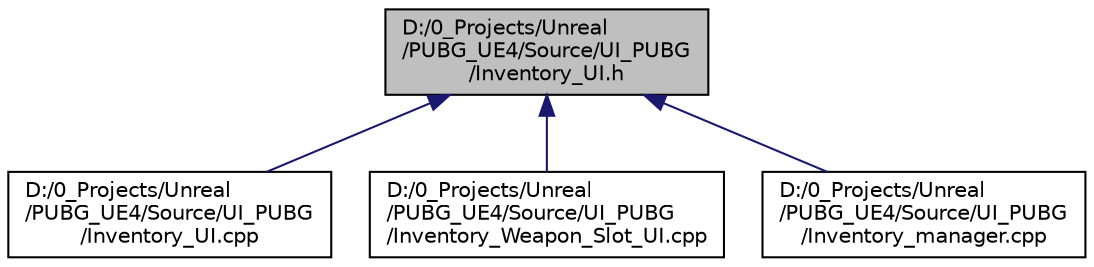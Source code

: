 digraph "D:/0_Projects/Unreal/PUBG_UE4/Source/UI_PUBG/Inventory_UI.h"
{
 // LATEX_PDF_SIZE
  edge [fontname="Helvetica",fontsize="10",labelfontname="Helvetica",labelfontsize="10"];
  node [fontname="Helvetica",fontsize="10",shape=record];
  Node1 [label="D:/0_Projects/Unreal\l/PUBG_UE4/Source/UI_PUBG\l/Inventory_UI.h",height=0.2,width=0.4,color="black", fillcolor="grey75", style="filled", fontcolor="black",tooltip=" "];
  Node1 -> Node2 [dir="back",color="midnightblue",fontsize="10",style="solid",fontname="Helvetica"];
  Node2 [label="D:/0_Projects/Unreal\l/PUBG_UE4/Source/UI_PUBG\l/Inventory_UI.cpp",height=0.2,width=0.4,color="black", fillcolor="white", style="filled",URL="$_inventory___u_i_8cpp.html",tooltip=" "];
  Node1 -> Node3 [dir="back",color="midnightblue",fontsize="10",style="solid",fontname="Helvetica"];
  Node3 [label="D:/0_Projects/Unreal\l/PUBG_UE4/Source/UI_PUBG\l/Inventory_Weapon_Slot_UI.cpp",height=0.2,width=0.4,color="black", fillcolor="white", style="filled",URL="$_inventory___weapon___slot___u_i_8cpp.html",tooltip=" "];
  Node1 -> Node4 [dir="back",color="midnightblue",fontsize="10",style="solid",fontname="Helvetica"];
  Node4 [label="D:/0_Projects/Unreal\l/PUBG_UE4/Source/UI_PUBG\l/Inventory_manager.cpp",height=0.2,width=0.4,color="black", fillcolor="white", style="filled",URL="$_inventory__manager_8cpp.html",tooltip=" "];
}

